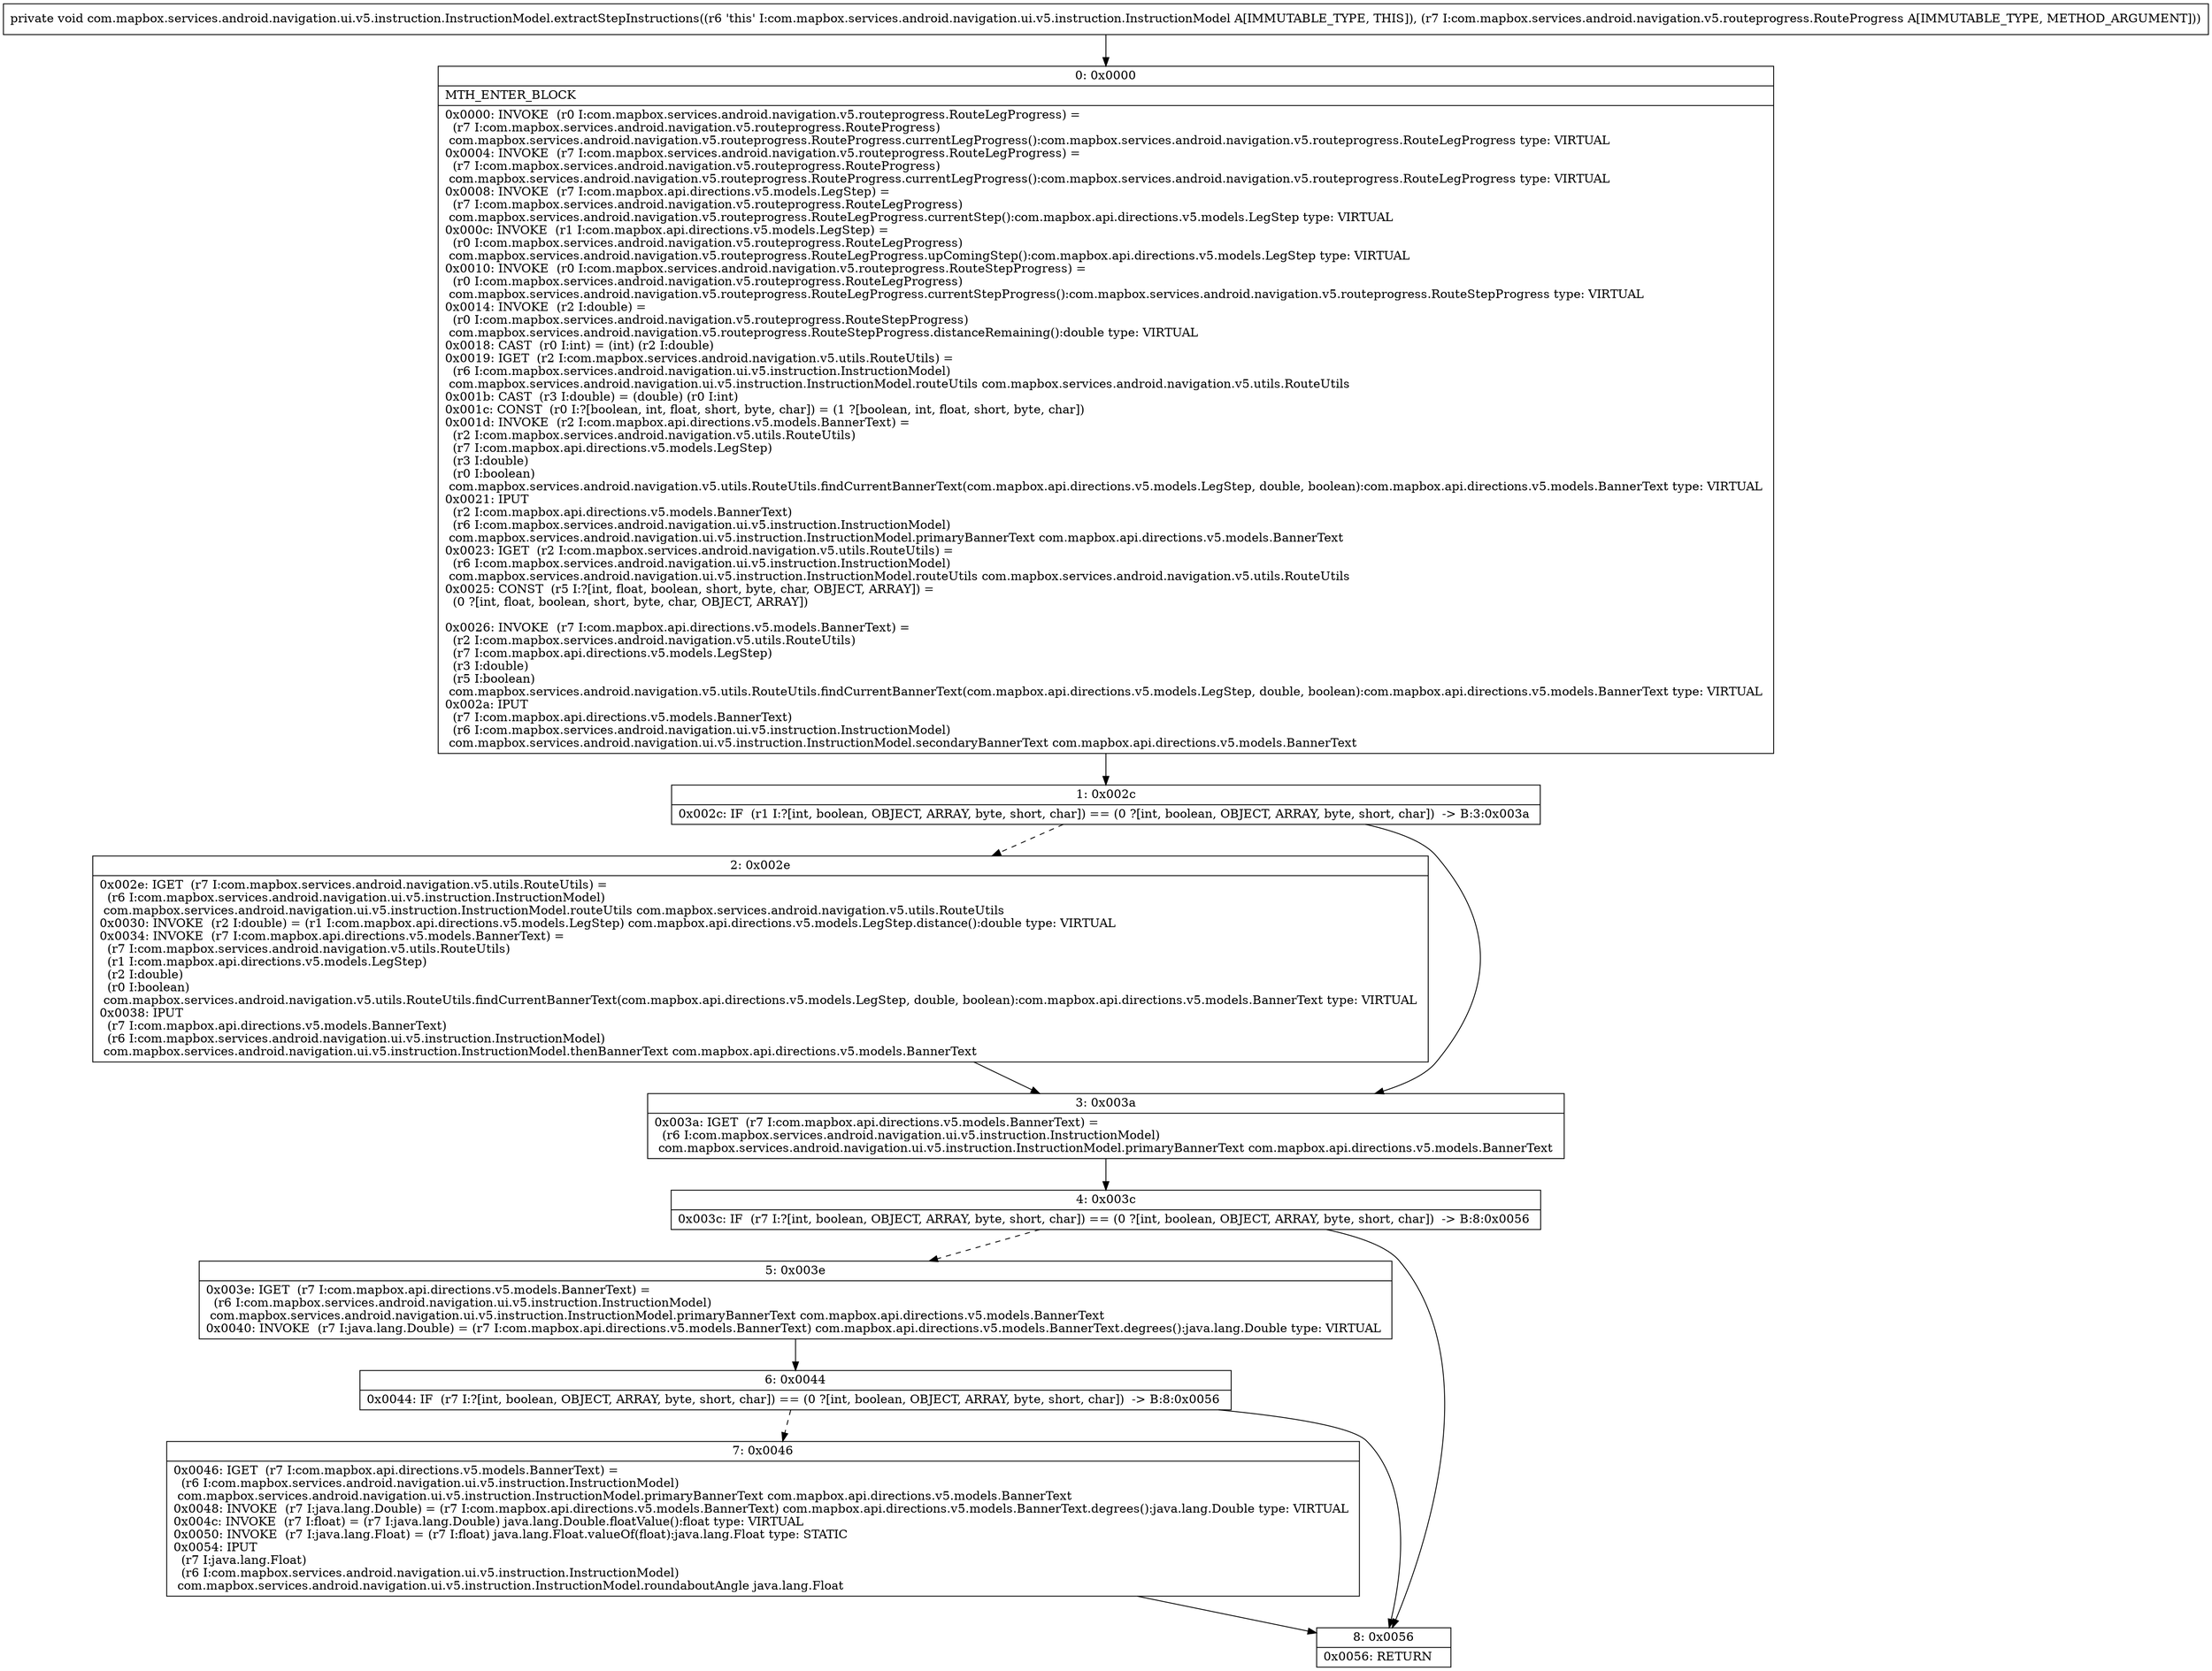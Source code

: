 digraph "CFG forcom.mapbox.services.android.navigation.ui.v5.instruction.InstructionModel.extractStepInstructions(Lcom\/mapbox\/services\/android\/navigation\/v5\/routeprogress\/RouteProgress;)V" {
Node_0 [shape=record,label="{0\:\ 0x0000|MTH_ENTER_BLOCK\l|0x0000: INVOKE  (r0 I:com.mapbox.services.android.navigation.v5.routeprogress.RouteLegProgress) = \l  (r7 I:com.mapbox.services.android.navigation.v5.routeprogress.RouteProgress)\l com.mapbox.services.android.navigation.v5.routeprogress.RouteProgress.currentLegProgress():com.mapbox.services.android.navigation.v5.routeprogress.RouteLegProgress type: VIRTUAL \l0x0004: INVOKE  (r7 I:com.mapbox.services.android.navigation.v5.routeprogress.RouteLegProgress) = \l  (r7 I:com.mapbox.services.android.navigation.v5.routeprogress.RouteProgress)\l com.mapbox.services.android.navigation.v5.routeprogress.RouteProgress.currentLegProgress():com.mapbox.services.android.navigation.v5.routeprogress.RouteLegProgress type: VIRTUAL \l0x0008: INVOKE  (r7 I:com.mapbox.api.directions.v5.models.LegStep) = \l  (r7 I:com.mapbox.services.android.navigation.v5.routeprogress.RouteLegProgress)\l com.mapbox.services.android.navigation.v5.routeprogress.RouteLegProgress.currentStep():com.mapbox.api.directions.v5.models.LegStep type: VIRTUAL \l0x000c: INVOKE  (r1 I:com.mapbox.api.directions.v5.models.LegStep) = \l  (r0 I:com.mapbox.services.android.navigation.v5.routeprogress.RouteLegProgress)\l com.mapbox.services.android.navigation.v5.routeprogress.RouteLegProgress.upComingStep():com.mapbox.api.directions.v5.models.LegStep type: VIRTUAL \l0x0010: INVOKE  (r0 I:com.mapbox.services.android.navigation.v5.routeprogress.RouteStepProgress) = \l  (r0 I:com.mapbox.services.android.navigation.v5.routeprogress.RouteLegProgress)\l com.mapbox.services.android.navigation.v5.routeprogress.RouteLegProgress.currentStepProgress():com.mapbox.services.android.navigation.v5.routeprogress.RouteStepProgress type: VIRTUAL \l0x0014: INVOKE  (r2 I:double) = \l  (r0 I:com.mapbox.services.android.navigation.v5.routeprogress.RouteStepProgress)\l com.mapbox.services.android.navigation.v5.routeprogress.RouteStepProgress.distanceRemaining():double type: VIRTUAL \l0x0018: CAST  (r0 I:int) = (int) (r2 I:double) \l0x0019: IGET  (r2 I:com.mapbox.services.android.navigation.v5.utils.RouteUtils) = \l  (r6 I:com.mapbox.services.android.navigation.ui.v5.instruction.InstructionModel)\l com.mapbox.services.android.navigation.ui.v5.instruction.InstructionModel.routeUtils com.mapbox.services.android.navigation.v5.utils.RouteUtils \l0x001b: CAST  (r3 I:double) = (double) (r0 I:int) \l0x001c: CONST  (r0 I:?[boolean, int, float, short, byte, char]) = (1 ?[boolean, int, float, short, byte, char]) \l0x001d: INVOKE  (r2 I:com.mapbox.api.directions.v5.models.BannerText) = \l  (r2 I:com.mapbox.services.android.navigation.v5.utils.RouteUtils)\l  (r7 I:com.mapbox.api.directions.v5.models.LegStep)\l  (r3 I:double)\l  (r0 I:boolean)\l com.mapbox.services.android.navigation.v5.utils.RouteUtils.findCurrentBannerText(com.mapbox.api.directions.v5.models.LegStep, double, boolean):com.mapbox.api.directions.v5.models.BannerText type: VIRTUAL \l0x0021: IPUT  \l  (r2 I:com.mapbox.api.directions.v5.models.BannerText)\l  (r6 I:com.mapbox.services.android.navigation.ui.v5.instruction.InstructionModel)\l com.mapbox.services.android.navigation.ui.v5.instruction.InstructionModel.primaryBannerText com.mapbox.api.directions.v5.models.BannerText \l0x0023: IGET  (r2 I:com.mapbox.services.android.navigation.v5.utils.RouteUtils) = \l  (r6 I:com.mapbox.services.android.navigation.ui.v5.instruction.InstructionModel)\l com.mapbox.services.android.navigation.ui.v5.instruction.InstructionModel.routeUtils com.mapbox.services.android.navigation.v5.utils.RouteUtils \l0x0025: CONST  (r5 I:?[int, float, boolean, short, byte, char, OBJECT, ARRAY]) = \l  (0 ?[int, float, boolean, short, byte, char, OBJECT, ARRAY])\l \l0x0026: INVOKE  (r7 I:com.mapbox.api.directions.v5.models.BannerText) = \l  (r2 I:com.mapbox.services.android.navigation.v5.utils.RouteUtils)\l  (r7 I:com.mapbox.api.directions.v5.models.LegStep)\l  (r3 I:double)\l  (r5 I:boolean)\l com.mapbox.services.android.navigation.v5.utils.RouteUtils.findCurrentBannerText(com.mapbox.api.directions.v5.models.LegStep, double, boolean):com.mapbox.api.directions.v5.models.BannerText type: VIRTUAL \l0x002a: IPUT  \l  (r7 I:com.mapbox.api.directions.v5.models.BannerText)\l  (r6 I:com.mapbox.services.android.navigation.ui.v5.instruction.InstructionModel)\l com.mapbox.services.android.navigation.ui.v5.instruction.InstructionModel.secondaryBannerText com.mapbox.api.directions.v5.models.BannerText \l}"];
Node_1 [shape=record,label="{1\:\ 0x002c|0x002c: IF  (r1 I:?[int, boolean, OBJECT, ARRAY, byte, short, char]) == (0 ?[int, boolean, OBJECT, ARRAY, byte, short, char])  \-\> B:3:0x003a \l}"];
Node_2 [shape=record,label="{2\:\ 0x002e|0x002e: IGET  (r7 I:com.mapbox.services.android.navigation.v5.utils.RouteUtils) = \l  (r6 I:com.mapbox.services.android.navigation.ui.v5.instruction.InstructionModel)\l com.mapbox.services.android.navigation.ui.v5.instruction.InstructionModel.routeUtils com.mapbox.services.android.navigation.v5.utils.RouteUtils \l0x0030: INVOKE  (r2 I:double) = (r1 I:com.mapbox.api.directions.v5.models.LegStep) com.mapbox.api.directions.v5.models.LegStep.distance():double type: VIRTUAL \l0x0034: INVOKE  (r7 I:com.mapbox.api.directions.v5.models.BannerText) = \l  (r7 I:com.mapbox.services.android.navigation.v5.utils.RouteUtils)\l  (r1 I:com.mapbox.api.directions.v5.models.LegStep)\l  (r2 I:double)\l  (r0 I:boolean)\l com.mapbox.services.android.navigation.v5.utils.RouteUtils.findCurrentBannerText(com.mapbox.api.directions.v5.models.LegStep, double, boolean):com.mapbox.api.directions.v5.models.BannerText type: VIRTUAL \l0x0038: IPUT  \l  (r7 I:com.mapbox.api.directions.v5.models.BannerText)\l  (r6 I:com.mapbox.services.android.navigation.ui.v5.instruction.InstructionModel)\l com.mapbox.services.android.navigation.ui.v5.instruction.InstructionModel.thenBannerText com.mapbox.api.directions.v5.models.BannerText \l}"];
Node_3 [shape=record,label="{3\:\ 0x003a|0x003a: IGET  (r7 I:com.mapbox.api.directions.v5.models.BannerText) = \l  (r6 I:com.mapbox.services.android.navigation.ui.v5.instruction.InstructionModel)\l com.mapbox.services.android.navigation.ui.v5.instruction.InstructionModel.primaryBannerText com.mapbox.api.directions.v5.models.BannerText \l}"];
Node_4 [shape=record,label="{4\:\ 0x003c|0x003c: IF  (r7 I:?[int, boolean, OBJECT, ARRAY, byte, short, char]) == (0 ?[int, boolean, OBJECT, ARRAY, byte, short, char])  \-\> B:8:0x0056 \l}"];
Node_5 [shape=record,label="{5\:\ 0x003e|0x003e: IGET  (r7 I:com.mapbox.api.directions.v5.models.BannerText) = \l  (r6 I:com.mapbox.services.android.navigation.ui.v5.instruction.InstructionModel)\l com.mapbox.services.android.navigation.ui.v5.instruction.InstructionModel.primaryBannerText com.mapbox.api.directions.v5.models.BannerText \l0x0040: INVOKE  (r7 I:java.lang.Double) = (r7 I:com.mapbox.api.directions.v5.models.BannerText) com.mapbox.api.directions.v5.models.BannerText.degrees():java.lang.Double type: VIRTUAL \l}"];
Node_6 [shape=record,label="{6\:\ 0x0044|0x0044: IF  (r7 I:?[int, boolean, OBJECT, ARRAY, byte, short, char]) == (0 ?[int, boolean, OBJECT, ARRAY, byte, short, char])  \-\> B:8:0x0056 \l}"];
Node_7 [shape=record,label="{7\:\ 0x0046|0x0046: IGET  (r7 I:com.mapbox.api.directions.v5.models.BannerText) = \l  (r6 I:com.mapbox.services.android.navigation.ui.v5.instruction.InstructionModel)\l com.mapbox.services.android.navigation.ui.v5.instruction.InstructionModel.primaryBannerText com.mapbox.api.directions.v5.models.BannerText \l0x0048: INVOKE  (r7 I:java.lang.Double) = (r7 I:com.mapbox.api.directions.v5.models.BannerText) com.mapbox.api.directions.v5.models.BannerText.degrees():java.lang.Double type: VIRTUAL \l0x004c: INVOKE  (r7 I:float) = (r7 I:java.lang.Double) java.lang.Double.floatValue():float type: VIRTUAL \l0x0050: INVOKE  (r7 I:java.lang.Float) = (r7 I:float) java.lang.Float.valueOf(float):java.lang.Float type: STATIC \l0x0054: IPUT  \l  (r7 I:java.lang.Float)\l  (r6 I:com.mapbox.services.android.navigation.ui.v5.instruction.InstructionModel)\l com.mapbox.services.android.navigation.ui.v5.instruction.InstructionModel.roundaboutAngle java.lang.Float \l}"];
Node_8 [shape=record,label="{8\:\ 0x0056|0x0056: RETURN   \l}"];
MethodNode[shape=record,label="{private void com.mapbox.services.android.navigation.ui.v5.instruction.InstructionModel.extractStepInstructions((r6 'this' I:com.mapbox.services.android.navigation.ui.v5.instruction.InstructionModel A[IMMUTABLE_TYPE, THIS]), (r7 I:com.mapbox.services.android.navigation.v5.routeprogress.RouteProgress A[IMMUTABLE_TYPE, METHOD_ARGUMENT])) }"];
MethodNode -> Node_0;
Node_0 -> Node_1;
Node_1 -> Node_2[style=dashed];
Node_1 -> Node_3;
Node_2 -> Node_3;
Node_3 -> Node_4;
Node_4 -> Node_5[style=dashed];
Node_4 -> Node_8;
Node_5 -> Node_6;
Node_6 -> Node_7[style=dashed];
Node_6 -> Node_8;
Node_7 -> Node_8;
}

